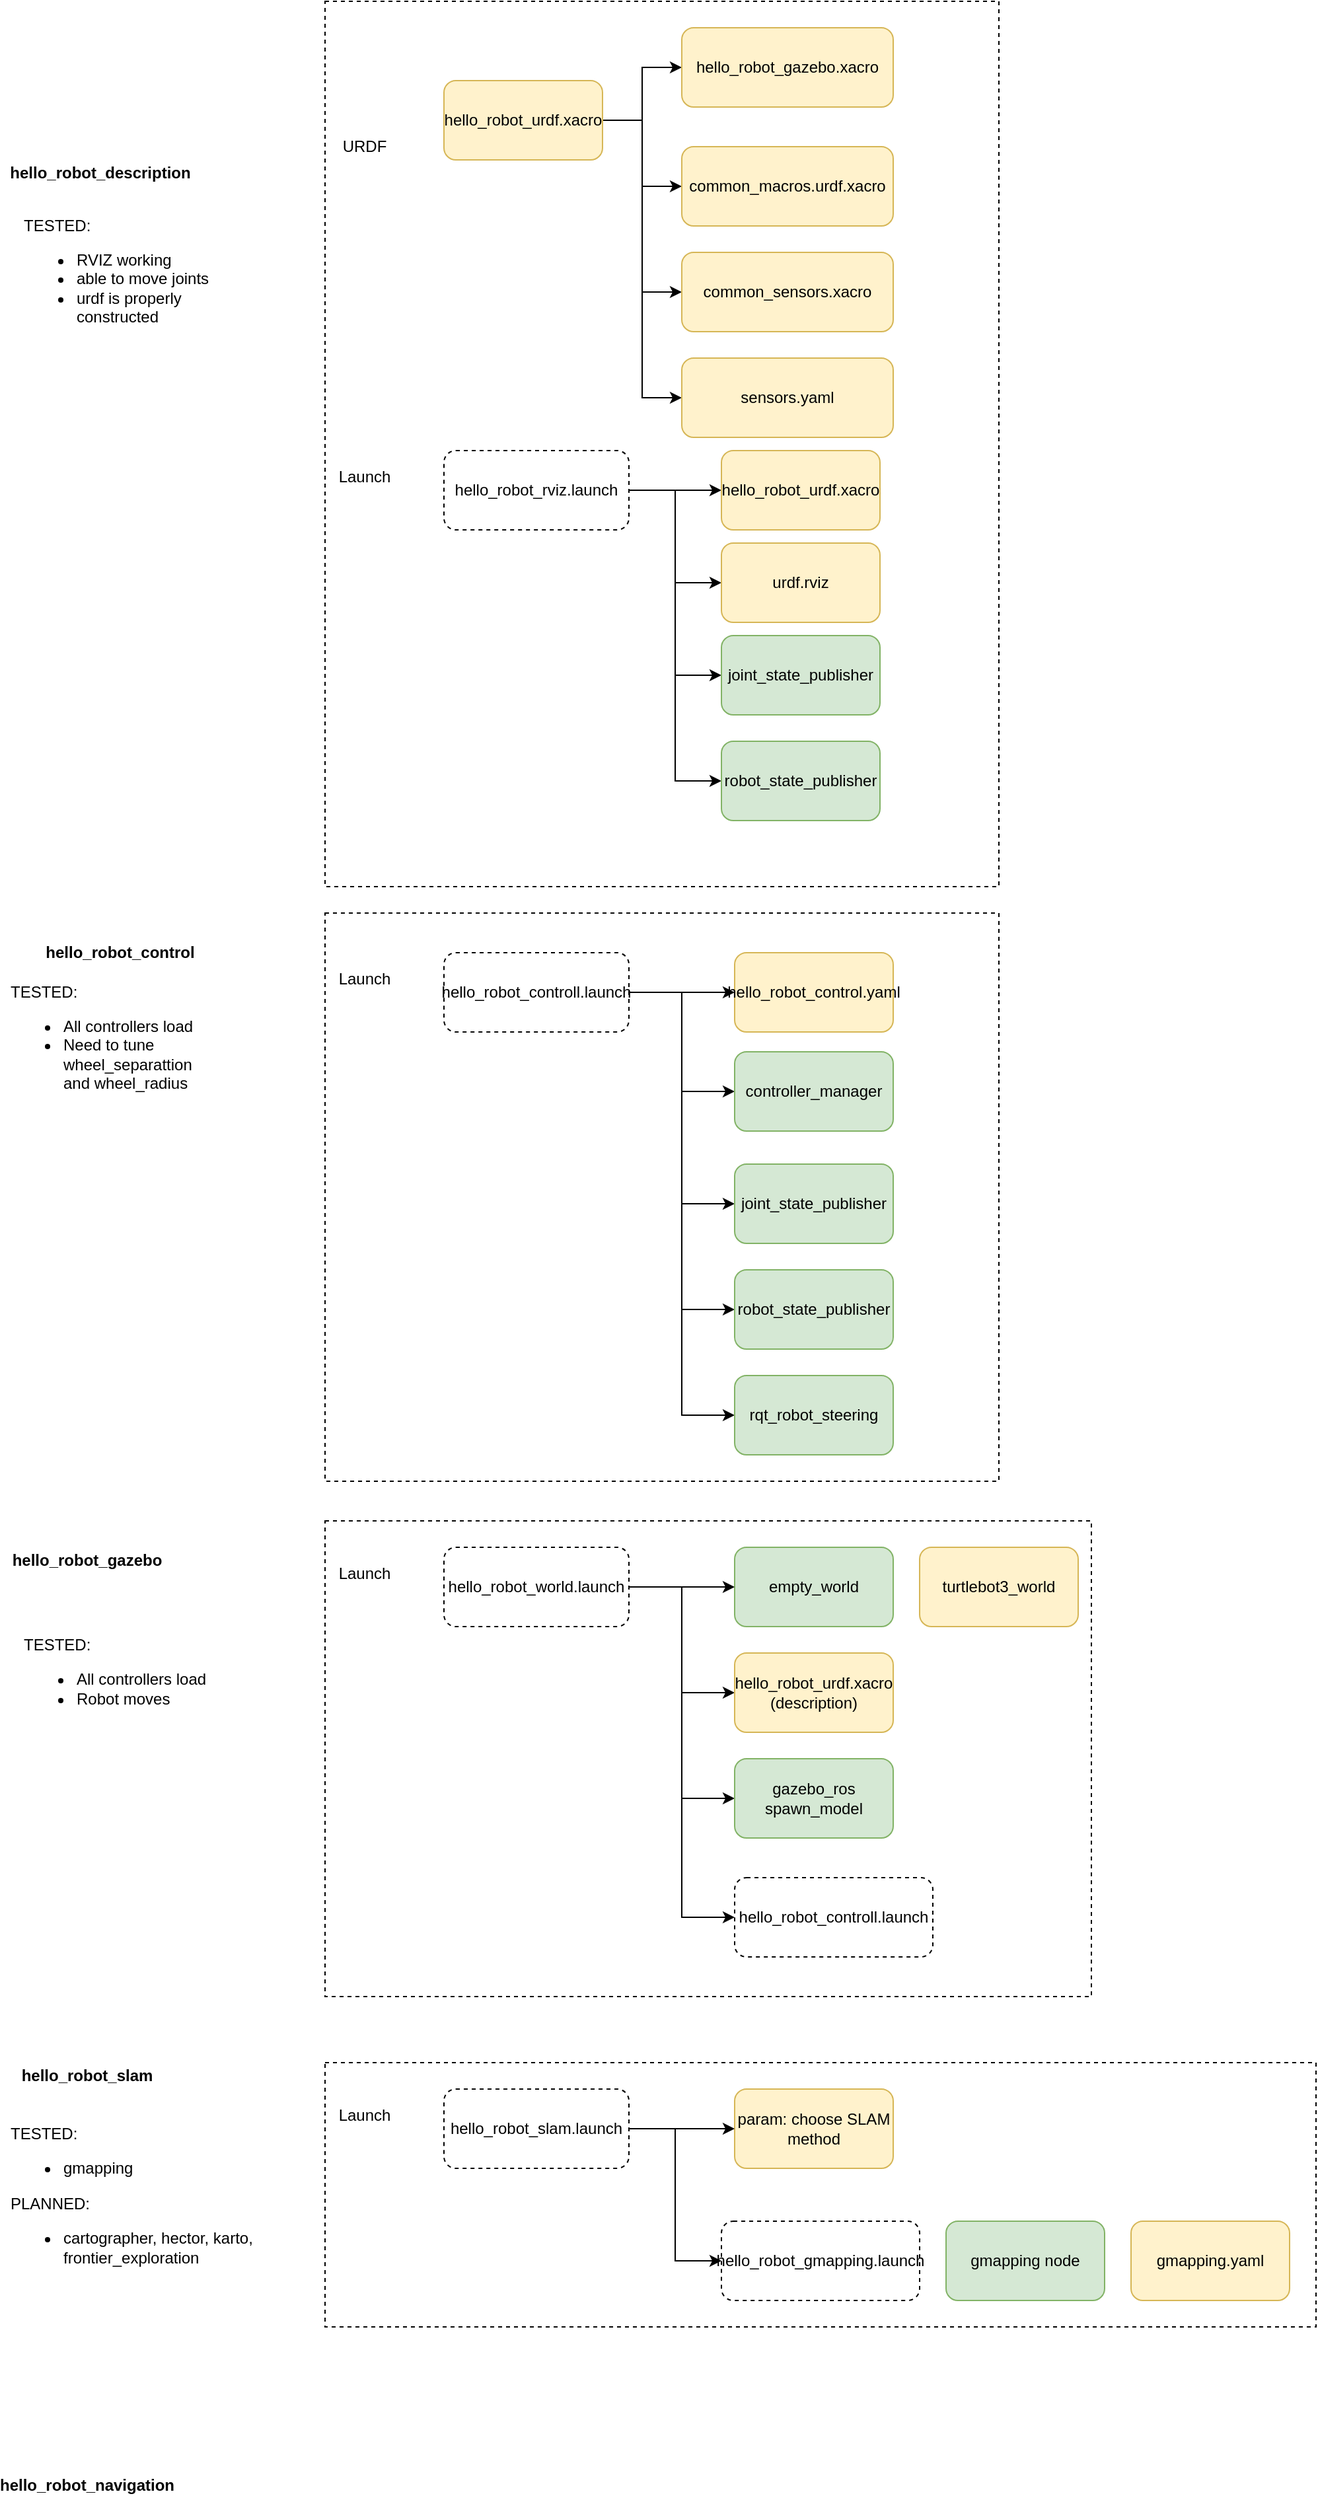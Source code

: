 <mxfile version="14.4.3" type="github">
  <diagram id="GddCDM5jnQ_dlsErp8QU" name="Page-1">
    <mxGraphModel dx="920" dy="868" grid="1" gridSize="10" guides="1" tooltips="1" connect="1" arrows="1" fold="1" page="1" pageScale="1" pageWidth="850" pageHeight="1100" math="0" shadow="0">
      <root>
        <mxCell id="0" />
        <mxCell id="1" parent="0" />
        <mxCell id="RTTls062UUNZIikZmeOY-21" value="" style="rounded=0;whiteSpace=wrap;html=1;fillColor=none;dashed=1;" parent="1" vertex="1">
          <mxGeometry x="260" y="20" width="510" height="670" as="geometry" />
        </mxCell>
        <mxCell id="RTTls062UUNZIikZmeOY-4" style="edgeStyle=orthogonalEdgeStyle;rounded=0;orthogonalLoop=1;jettySize=auto;html=1;exitX=1;exitY=0.5;exitDx=0;exitDy=0;entryX=0;entryY=0.5;entryDx=0;entryDy=0;" parent="1" source="RTTls062UUNZIikZmeOY-1" target="RTTls062UUNZIikZmeOY-3" edge="1">
          <mxGeometry relative="1" as="geometry" />
        </mxCell>
        <mxCell id="RTTls062UUNZIikZmeOY-6" style="edgeStyle=orthogonalEdgeStyle;rounded=0;orthogonalLoop=1;jettySize=auto;html=1;exitX=1;exitY=0.5;exitDx=0;exitDy=0;entryX=0;entryY=0.5;entryDx=0;entryDy=0;" parent="1" source="RTTls062UUNZIikZmeOY-1" target="RTTls062UUNZIikZmeOY-5" edge="1">
          <mxGeometry relative="1" as="geometry" />
        </mxCell>
        <mxCell id="RTTls062UUNZIikZmeOY-16" style="edgeStyle=orthogonalEdgeStyle;rounded=0;orthogonalLoop=1;jettySize=auto;html=1;exitX=1;exitY=0.5;exitDx=0;exitDy=0;entryX=0;entryY=0.5;entryDx=0;entryDy=0;" parent="1" source="RTTls062UUNZIikZmeOY-1" target="RTTls062UUNZIikZmeOY-7" edge="1">
          <mxGeometry relative="1" as="geometry" />
        </mxCell>
        <mxCell id="RTTls062UUNZIikZmeOY-17" style="edgeStyle=orthogonalEdgeStyle;rounded=0;orthogonalLoop=1;jettySize=auto;html=1;exitX=1;exitY=0.5;exitDx=0;exitDy=0;entryX=0;entryY=0.5;entryDx=0;entryDy=0;" parent="1" source="RTTls062UUNZIikZmeOY-1" target="RTTls062UUNZIikZmeOY-15" edge="1">
          <mxGeometry relative="1" as="geometry" />
        </mxCell>
        <mxCell id="RTTls062UUNZIikZmeOY-1" value="hello_robot_urdf.xacro" style="rounded=1;whiteSpace=wrap;html=1;fillColor=#fff2cc;strokeColor=#d6b656;" parent="1" vertex="1">
          <mxGeometry x="350" y="80" width="120" height="60" as="geometry" />
        </mxCell>
        <mxCell id="RTTls062UUNZIikZmeOY-3" value="&lt;div&gt;hello_robot_gazebo.xacro&lt;/div&gt;" style="rounded=1;whiteSpace=wrap;html=1;fillColor=#fff2cc;strokeColor=#d6b656;" parent="1" vertex="1">
          <mxGeometry x="530" y="40" width="160" height="60" as="geometry" />
        </mxCell>
        <mxCell id="RTTls062UUNZIikZmeOY-5" value="common_macros.urdf.xacro" style="rounded=1;whiteSpace=wrap;html=1;fillColor=#fff2cc;strokeColor=#d6b656;" parent="1" vertex="1">
          <mxGeometry x="530" y="130" width="160" height="60" as="geometry" />
        </mxCell>
        <mxCell id="RTTls062UUNZIikZmeOY-7" value="common_sensors.xacro" style="rounded=1;whiteSpace=wrap;html=1;fillColor=#fff2cc;strokeColor=#d6b656;" parent="1" vertex="1">
          <mxGeometry x="530" y="210" width="160" height="60" as="geometry" />
        </mxCell>
        <mxCell id="RTTls062UUNZIikZmeOY-9" value="hello_robot_description" style="text;html=1;strokeColor=none;fillColor=none;align=center;verticalAlign=middle;whiteSpace=wrap;rounded=0;dashed=1;fontStyle=1" parent="1" vertex="1">
          <mxGeometry x="70" y="140" width="40" height="20" as="geometry" />
        </mxCell>
        <mxCell id="RTTls062UUNZIikZmeOY-10" value="Launch" style="text;html=1;strokeColor=none;fillColor=none;align=center;verticalAlign=middle;whiteSpace=wrap;rounded=0;dashed=1;" parent="1" vertex="1">
          <mxGeometry x="270" y="370" width="40" height="20" as="geometry" />
        </mxCell>
        <mxCell id="RTTls062UUNZIikZmeOY-11" value="URDF" style="text;html=1;strokeColor=none;fillColor=none;align=center;verticalAlign=middle;whiteSpace=wrap;rounded=0;dashed=1;" parent="1" vertex="1">
          <mxGeometry x="270" y="120" width="40" height="20" as="geometry" />
        </mxCell>
        <mxCell id="RTTls062UUNZIikZmeOY-44" style="edgeStyle=orthogonalEdgeStyle;rounded=0;orthogonalLoop=1;jettySize=auto;html=1;exitX=1;exitY=0.5;exitDx=0;exitDy=0;entryX=0;entryY=0.5;entryDx=0;entryDy=0;" parent="1" source="RTTls062UUNZIikZmeOY-13" target="RTTls062UUNZIikZmeOY-37" edge="1">
          <mxGeometry relative="1" as="geometry" />
        </mxCell>
        <mxCell id="RTTls062UUNZIikZmeOY-45" style="edgeStyle=orthogonalEdgeStyle;rounded=0;orthogonalLoop=1;jettySize=auto;html=1;exitX=1;exitY=0.5;exitDx=0;exitDy=0;entryX=0;entryY=0.5;entryDx=0;entryDy=0;" parent="1" source="RTTls062UUNZIikZmeOY-13" target="RTTls062UUNZIikZmeOY-38" edge="1">
          <mxGeometry relative="1" as="geometry" />
        </mxCell>
        <mxCell id="RTTls062UUNZIikZmeOY-46" style="edgeStyle=orthogonalEdgeStyle;rounded=0;orthogonalLoop=1;jettySize=auto;html=1;exitX=1;exitY=0.5;exitDx=0;exitDy=0;entryX=0;entryY=0.5;entryDx=0;entryDy=0;" parent="1" source="RTTls062UUNZIikZmeOY-13" target="RTTls062UUNZIikZmeOY-39" edge="1">
          <mxGeometry relative="1" as="geometry" />
        </mxCell>
        <mxCell id="RTTls062UUNZIikZmeOY-47" style="edgeStyle=orthogonalEdgeStyle;rounded=0;orthogonalLoop=1;jettySize=auto;html=1;exitX=1;exitY=0.5;exitDx=0;exitDy=0;entryX=0;entryY=0.5;entryDx=0;entryDy=0;" parent="1" source="RTTls062UUNZIikZmeOY-13" target="RTTls062UUNZIikZmeOY-40" edge="1">
          <mxGeometry relative="1" as="geometry" />
        </mxCell>
        <mxCell id="RTTls062UUNZIikZmeOY-13" value="hello_robot_rviz.launch" style="rounded=1;whiteSpace=wrap;html=1;dashed=1;fillColor=none;" parent="1" vertex="1">
          <mxGeometry x="350" y="360" width="140" height="60" as="geometry" />
        </mxCell>
        <mxCell id="RTTls062UUNZIikZmeOY-14" value="&lt;div&gt;TESTED:&amp;nbsp;&lt;/div&gt;&lt;ul&gt;&lt;li&gt;RVIZ working&lt;/li&gt;&lt;li&gt;able to move joints&lt;/li&gt;&lt;li&gt;urdf is properly constructed&lt;br&gt;&lt;/li&gt;&lt;/ul&gt;" style="text;html=1;strokeColor=none;fillColor=none;align=left;verticalAlign=middle;whiteSpace=wrap;rounded=0;dashed=1;" parent="1" vertex="1">
          <mxGeometry x="30" y="210" width="150" height="40" as="geometry" />
        </mxCell>
        <mxCell id="RTTls062UUNZIikZmeOY-15" value="sensors.yaml" style="rounded=1;whiteSpace=wrap;html=1;fillColor=#fff2cc;strokeColor=#d6b656;" parent="1" vertex="1">
          <mxGeometry x="530" y="290" width="160" height="60" as="geometry" />
        </mxCell>
        <mxCell id="RTTls062UUNZIikZmeOY-18" value="hello_robot_control" style="text;html=1;strokeColor=none;fillColor=none;align=center;verticalAlign=middle;whiteSpace=wrap;rounded=0;dashed=1;fontStyle=1" parent="1" vertex="1">
          <mxGeometry x="85" y="730" width="40" height="20" as="geometry" />
        </mxCell>
        <mxCell id="RTTls062UUNZIikZmeOY-22" value="" style="rounded=0;whiteSpace=wrap;html=1;fillColor=none;dashed=1;" parent="1" vertex="1">
          <mxGeometry x="260" y="710" width="510" height="430" as="geometry" />
        </mxCell>
        <mxCell id="RTTls062UUNZIikZmeOY-27" value="hello_robot_control.yaml" style="rounded=1;whiteSpace=wrap;html=1;fillColor=#fff2cc;strokeColor=#d6b656;" parent="1" vertex="1">
          <mxGeometry x="570" y="740" width="120" height="60" as="geometry" />
        </mxCell>
        <mxCell id="RTTls062UUNZIikZmeOY-28" value="Launch" style="text;html=1;strokeColor=none;fillColor=none;align=center;verticalAlign=middle;whiteSpace=wrap;rounded=0;dashed=1;" parent="1" vertex="1">
          <mxGeometry x="270" y="750" width="40" height="20" as="geometry" />
        </mxCell>
        <mxCell id="RTTls062UUNZIikZmeOY-33" style="edgeStyle=orthogonalEdgeStyle;rounded=0;orthogonalLoop=1;jettySize=auto;html=1;exitX=1;exitY=0.5;exitDx=0;exitDy=0;entryX=0;entryY=0.5;entryDx=0;entryDy=0;" parent="1" source="RTTls062UUNZIikZmeOY-29" target="RTTls062UUNZIikZmeOY-27" edge="1">
          <mxGeometry relative="1" as="geometry" />
        </mxCell>
        <mxCell id="RTTls062UUNZIikZmeOY-34" style="edgeStyle=orthogonalEdgeStyle;rounded=0;orthogonalLoop=1;jettySize=auto;html=1;exitX=1;exitY=0.5;exitDx=0;exitDy=0;entryX=0;entryY=0.5;entryDx=0;entryDy=0;" parent="1" source="RTTls062UUNZIikZmeOY-29" target="RTTls062UUNZIikZmeOY-30" edge="1">
          <mxGeometry relative="1" as="geometry" />
        </mxCell>
        <mxCell id="RTTls062UUNZIikZmeOY-35" style="edgeStyle=orthogonalEdgeStyle;rounded=0;orthogonalLoop=1;jettySize=auto;html=1;exitX=1;exitY=0.5;exitDx=0;exitDy=0;entryX=0;entryY=0.5;entryDx=0;entryDy=0;" parent="1" source="RTTls062UUNZIikZmeOY-29" target="RTTls062UUNZIikZmeOY-31" edge="1">
          <mxGeometry relative="1" as="geometry" />
        </mxCell>
        <mxCell id="RTTls062UUNZIikZmeOY-36" style="edgeStyle=orthogonalEdgeStyle;rounded=0;orthogonalLoop=1;jettySize=auto;html=1;exitX=1;exitY=0.5;exitDx=0;exitDy=0;entryX=0;entryY=0.5;entryDx=0;entryDy=0;" parent="1" source="RTTls062UUNZIikZmeOY-29" target="RTTls062UUNZIikZmeOY-32" edge="1">
          <mxGeometry relative="1" as="geometry" />
        </mxCell>
        <mxCell id="RTTls062UUNZIikZmeOY-43" style="edgeStyle=orthogonalEdgeStyle;rounded=0;orthogonalLoop=1;jettySize=auto;html=1;exitX=1;exitY=0.5;exitDx=0;exitDy=0;entryX=0;entryY=0.5;entryDx=0;entryDy=0;" parent="1" source="RTTls062UUNZIikZmeOY-29" target="RTTls062UUNZIikZmeOY-42" edge="1">
          <mxGeometry relative="1" as="geometry" />
        </mxCell>
        <mxCell id="RTTls062UUNZIikZmeOY-29" value="hello_robot_controll.launch" style="rounded=1;whiteSpace=wrap;html=1;dashed=1;fillColor=none;" parent="1" vertex="1">
          <mxGeometry x="350" y="740" width="140" height="60" as="geometry" />
        </mxCell>
        <mxCell id="RTTls062UUNZIikZmeOY-30" value="controller_manager" style="rounded=1;whiteSpace=wrap;html=1;fillColor=#d5e8d4;strokeColor=#82b366;" parent="1" vertex="1">
          <mxGeometry x="570" y="815" width="120" height="60" as="geometry" />
        </mxCell>
        <mxCell id="RTTls062UUNZIikZmeOY-31" value="joint_state_publisher" style="rounded=1;whiteSpace=wrap;html=1;fillColor=#d5e8d4;strokeColor=#82b366;" parent="1" vertex="1">
          <mxGeometry x="570" y="900" width="120" height="60" as="geometry" />
        </mxCell>
        <mxCell id="RTTls062UUNZIikZmeOY-32" value="rqt_robot_steering" style="rounded=1;whiteSpace=wrap;html=1;fillColor=#d5e8d4;strokeColor=#82b366;" parent="1" vertex="1">
          <mxGeometry x="570" y="1060" width="120" height="60" as="geometry" />
        </mxCell>
        <mxCell id="RTTls062UUNZIikZmeOY-37" value="hello_robot_urdf.xacro" style="rounded=1;whiteSpace=wrap;html=1;fillColor=#fff2cc;strokeColor=#d6b656;" parent="1" vertex="1">
          <mxGeometry x="560" y="360" width="120" height="60" as="geometry" />
        </mxCell>
        <mxCell id="RTTls062UUNZIikZmeOY-38" value="urdf.rviz" style="rounded=1;whiteSpace=wrap;html=1;fillColor=#fff2cc;strokeColor=#d6b656;" parent="1" vertex="1">
          <mxGeometry x="560" y="430" width="120" height="60" as="geometry" />
        </mxCell>
        <mxCell id="RTTls062UUNZIikZmeOY-39" value="joint_state_publisher" style="rounded=1;whiteSpace=wrap;html=1;fillColor=#d5e8d4;strokeColor=#82b366;" parent="1" vertex="1">
          <mxGeometry x="560" y="500" width="120" height="60" as="geometry" />
        </mxCell>
        <mxCell id="RTTls062UUNZIikZmeOY-40" value="robot_state_publisher" style="rounded=1;whiteSpace=wrap;html=1;fillColor=#d5e8d4;strokeColor=#82b366;" parent="1" vertex="1">
          <mxGeometry x="560" y="580" width="120" height="60" as="geometry" />
        </mxCell>
        <mxCell id="RTTls062UUNZIikZmeOY-42" value="robot_state_publisher" style="rounded=1;whiteSpace=wrap;html=1;fillColor=#d5e8d4;strokeColor=#82b366;" parent="1" vertex="1">
          <mxGeometry x="570" y="980" width="120" height="60" as="geometry" />
        </mxCell>
        <mxCell id="RTTls062UUNZIikZmeOY-48" value="&lt;div&gt;TESTED:&amp;nbsp;&lt;/div&gt;&lt;ul&gt;&lt;li&gt;All controllers load&lt;/li&gt;&lt;li&gt;Need to tune wheel_separattion and wheel_radius&lt;br&gt;&lt;/li&gt;&lt;/ul&gt;" style="text;html=1;strokeColor=none;fillColor=none;align=left;verticalAlign=middle;whiteSpace=wrap;rounded=0;dashed=1;" parent="1" vertex="1">
          <mxGeometry x="20" y="790" width="150" height="40" as="geometry" />
        </mxCell>
        <mxCell id="RTTls062UUNZIikZmeOY-49" value="" style="rounded=0;whiteSpace=wrap;html=1;fillColor=none;dashed=1;" parent="1" vertex="1">
          <mxGeometry x="260" y="1170" width="580" height="360" as="geometry" />
        </mxCell>
        <mxCell id="RTTls062UUNZIikZmeOY-50" value="hello_robot_gazebo" style="text;html=1;strokeColor=none;fillColor=none;align=center;verticalAlign=middle;whiteSpace=wrap;rounded=0;dashed=1;fontStyle=1" parent="1" vertex="1">
          <mxGeometry x="60" y="1190" width="40" height="20" as="geometry" />
        </mxCell>
        <mxCell id="RTTls062UUNZIikZmeOY-51" value="empty_world" style="rounded=1;whiteSpace=wrap;html=1;fillColor=#d5e8d4;strokeColor=#82b366;" parent="1" vertex="1">
          <mxGeometry x="570" y="1190" width="120" height="60" as="geometry" />
        </mxCell>
        <mxCell id="RTTls062UUNZIikZmeOY-52" value="Launch" style="text;html=1;strokeColor=none;fillColor=none;align=center;verticalAlign=middle;whiteSpace=wrap;rounded=0;dashed=1;" parent="1" vertex="1">
          <mxGeometry x="270" y="1200" width="40" height="20" as="geometry" />
        </mxCell>
        <mxCell id="RTTls062UUNZIikZmeOY-58" style="edgeStyle=orthogonalEdgeStyle;rounded=0;orthogonalLoop=1;jettySize=auto;html=1;exitX=1;exitY=0.5;exitDx=0;exitDy=0;entryX=0;entryY=0.5;entryDx=0;entryDy=0;" parent="1" source="RTTls062UUNZIikZmeOY-53" target="RTTls062UUNZIikZmeOY-51" edge="1">
          <mxGeometry relative="1" as="geometry" />
        </mxCell>
        <mxCell id="RTTls062UUNZIikZmeOY-59" style="edgeStyle=orthogonalEdgeStyle;rounded=0;orthogonalLoop=1;jettySize=auto;html=1;exitX=1;exitY=0.5;exitDx=0;exitDy=0;entryX=0;entryY=0.5;entryDx=0;entryDy=0;" parent="1" source="RTTls062UUNZIikZmeOY-53" target="RTTls062UUNZIikZmeOY-55" edge="1">
          <mxGeometry relative="1" as="geometry" />
        </mxCell>
        <mxCell id="RTTls062UUNZIikZmeOY-60" style="edgeStyle=orthogonalEdgeStyle;rounded=0;orthogonalLoop=1;jettySize=auto;html=1;exitX=1;exitY=0.5;exitDx=0;exitDy=0;entryX=0;entryY=0.5;entryDx=0;entryDy=0;" parent="1" source="RTTls062UUNZIikZmeOY-53" target="RTTls062UUNZIikZmeOY-56" edge="1">
          <mxGeometry relative="1" as="geometry" />
        </mxCell>
        <mxCell id="RTTls062UUNZIikZmeOY-61" style="edgeStyle=orthogonalEdgeStyle;rounded=0;orthogonalLoop=1;jettySize=auto;html=1;exitX=1;exitY=0.5;exitDx=0;exitDy=0;entryX=0;entryY=0.5;entryDx=0;entryDy=0;" parent="1" source="RTTls062UUNZIikZmeOY-53" target="RTTls062UUNZIikZmeOY-57" edge="1">
          <mxGeometry relative="1" as="geometry" />
        </mxCell>
        <mxCell id="RTTls062UUNZIikZmeOY-53" value="hello_robot_world.launch" style="rounded=1;whiteSpace=wrap;html=1;dashed=1;fillColor=none;" parent="1" vertex="1">
          <mxGeometry x="350" y="1190" width="140" height="60" as="geometry" />
        </mxCell>
        <mxCell id="RTTls062UUNZIikZmeOY-54" value="turtlebot3_world" style="rounded=1;whiteSpace=wrap;html=1;fillColor=#fff2cc;strokeColor=#d6b656;" parent="1" vertex="1">
          <mxGeometry x="710" y="1190" width="120" height="60" as="geometry" />
        </mxCell>
        <mxCell id="RTTls062UUNZIikZmeOY-55" value="&lt;div&gt;hello_robot_urdf.xacro&lt;/div&gt;&lt;div&gt;(description)&lt;br&gt;&lt;/div&gt;" style="rounded=1;whiteSpace=wrap;html=1;fillColor=#fff2cc;strokeColor=#d6b656;" parent="1" vertex="1">
          <mxGeometry x="570" y="1270" width="120" height="60" as="geometry" />
        </mxCell>
        <mxCell id="RTTls062UUNZIikZmeOY-56" value="&lt;div&gt;gazebo_ros&lt;/div&gt;&lt;div&gt;spawn_model&lt;br&gt;&lt;/div&gt;" style="rounded=1;whiteSpace=wrap;html=1;fillColor=#d5e8d4;strokeColor=#82b366;" parent="1" vertex="1">
          <mxGeometry x="570" y="1350" width="120" height="60" as="geometry" />
        </mxCell>
        <mxCell id="RTTls062UUNZIikZmeOY-57" value="hello_robot_controll.launch" style="rounded=1;whiteSpace=wrap;html=1;dashed=1;fillColor=none;" parent="1" vertex="1">
          <mxGeometry x="570" y="1440" width="150" height="60" as="geometry" />
        </mxCell>
        <mxCell id="RTTls062UUNZIikZmeOY-62" value="&lt;div&gt;TESTED:&amp;nbsp;&lt;/div&gt;&lt;ul&gt;&lt;li&gt;All controllers load&lt;/li&gt;&lt;li&gt;Robot moves&lt;br&gt;&lt;/li&gt;&lt;/ul&gt;" style="text;html=1;strokeColor=none;fillColor=none;align=left;verticalAlign=middle;whiteSpace=wrap;rounded=0;dashed=1;" parent="1" vertex="1">
          <mxGeometry x="30" y="1270" width="150" height="40" as="geometry" />
        </mxCell>
        <mxCell id="2VLYK9iJB_CVEa1N4kmO-1" value="hello_robot_slam" style="text;html=1;strokeColor=none;fillColor=none;align=center;verticalAlign=middle;whiteSpace=wrap;rounded=0;dashed=1;fontStyle=1" vertex="1" parent="1">
          <mxGeometry x="60" y="1580" width="40" height="20" as="geometry" />
        </mxCell>
        <mxCell id="2VLYK9iJB_CVEa1N4kmO-2" value="hello_robot_navigation" style="text;html=1;strokeColor=none;fillColor=none;align=center;verticalAlign=middle;whiteSpace=wrap;rounded=0;dashed=1;fontStyle=1" vertex="1" parent="1">
          <mxGeometry x="60" y="1890" width="40" height="20" as="geometry" />
        </mxCell>
        <mxCell id="2VLYK9iJB_CVEa1N4kmO-3" value="" style="rounded=0;whiteSpace=wrap;html=1;fillColor=none;dashed=1;" vertex="1" parent="1">
          <mxGeometry x="260" y="1580" width="750" height="200" as="geometry" />
        </mxCell>
        <mxCell id="2VLYK9iJB_CVEa1N4kmO-4" value="param: choose SLAM method" style="rounded=1;whiteSpace=wrap;html=1;fillColor=#fff2cc;strokeColor=#d6b656;" vertex="1" parent="1">
          <mxGeometry x="570" y="1600" width="120" height="60" as="geometry" />
        </mxCell>
        <mxCell id="2VLYK9iJB_CVEa1N4kmO-5" value="Launch" style="text;html=1;strokeColor=none;fillColor=none;align=center;verticalAlign=middle;whiteSpace=wrap;rounded=0;dashed=1;" vertex="1" parent="1">
          <mxGeometry x="270" y="1610" width="40" height="20" as="geometry" />
        </mxCell>
        <mxCell id="2VLYK9iJB_CVEa1N4kmO-6" style="edgeStyle=orthogonalEdgeStyle;rounded=0;orthogonalLoop=1;jettySize=auto;html=1;exitX=1;exitY=0.5;exitDx=0;exitDy=0;entryX=0;entryY=0.5;entryDx=0;entryDy=0;" edge="1" parent="1" source="2VLYK9iJB_CVEa1N4kmO-10" target="2VLYK9iJB_CVEa1N4kmO-4">
          <mxGeometry relative="1" as="geometry" />
        </mxCell>
        <mxCell id="2VLYK9iJB_CVEa1N4kmO-9" style="edgeStyle=orthogonalEdgeStyle;rounded=0;orthogonalLoop=1;jettySize=auto;html=1;exitX=1;exitY=0.5;exitDx=0;exitDy=0;entryX=0;entryY=0.5;entryDx=0;entryDy=0;" edge="1" parent="1" source="2VLYK9iJB_CVEa1N4kmO-10" target="2VLYK9iJB_CVEa1N4kmO-14">
          <mxGeometry relative="1" as="geometry" />
        </mxCell>
        <mxCell id="2VLYK9iJB_CVEa1N4kmO-10" value="hello_robot_slam.launch" style="rounded=1;whiteSpace=wrap;html=1;dashed=1;fillColor=none;" vertex="1" parent="1">
          <mxGeometry x="350" y="1600" width="140" height="60" as="geometry" />
        </mxCell>
        <mxCell id="2VLYK9iJB_CVEa1N4kmO-14" value="hello_robot_gmapping.launch" style="rounded=1;whiteSpace=wrap;html=1;dashed=1;fillColor=none;" vertex="1" parent="1">
          <mxGeometry x="560" y="1700" width="150" height="60" as="geometry" />
        </mxCell>
        <mxCell id="2VLYK9iJB_CVEa1N4kmO-15" value="&lt;div&gt;gmapping node&lt;/div&gt;" style="rounded=1;whiteSpace=wrap;html=1;fillColor=#d5e8d4;strokeColor=#82b366;" vertex="1" parent="1">
          <mxGeometry x="730" y="1700" width="120" height="60" as="geometry" />
        </mxCell>
        <mxCell id="2VLYK9iJB_CVEa1N4kmO-16" value="gmapping.yaml" style="rounded=1;whiteSpace=wrap;html=1;fillColor=#fff2cc;strokeColor=#d6b656;" vertex="1" parent="1">
          <mxGeometry x="870" y="1700" width="120" height="60" as="geometry" />
        </mxCell>
        <mxCell id="2VLYK9iJB_CVEa1N4kmO-18" value="TESTED:&lt;br&gt;&lt;ul&gt;&lt;li&gt;gmapping&lt;/li&gt;&lt;/ul&gt;PLANNED: &lt;br&gt;&lt;ul&gt;&lt;li&gt;cartographer, hector, karto, frontier_exploration&lt;/li&gt;&lt;/ul&gt;" style="text;whiteSpace=wrap;html=1;" vertex="1" parent="1">
          <mxGeometry x="20" y="1620" width="240" height="30" as="geometry" />
        </mxCell>
      </root>
    </mxGraphModel>
  </diagram>
</mxfile>
